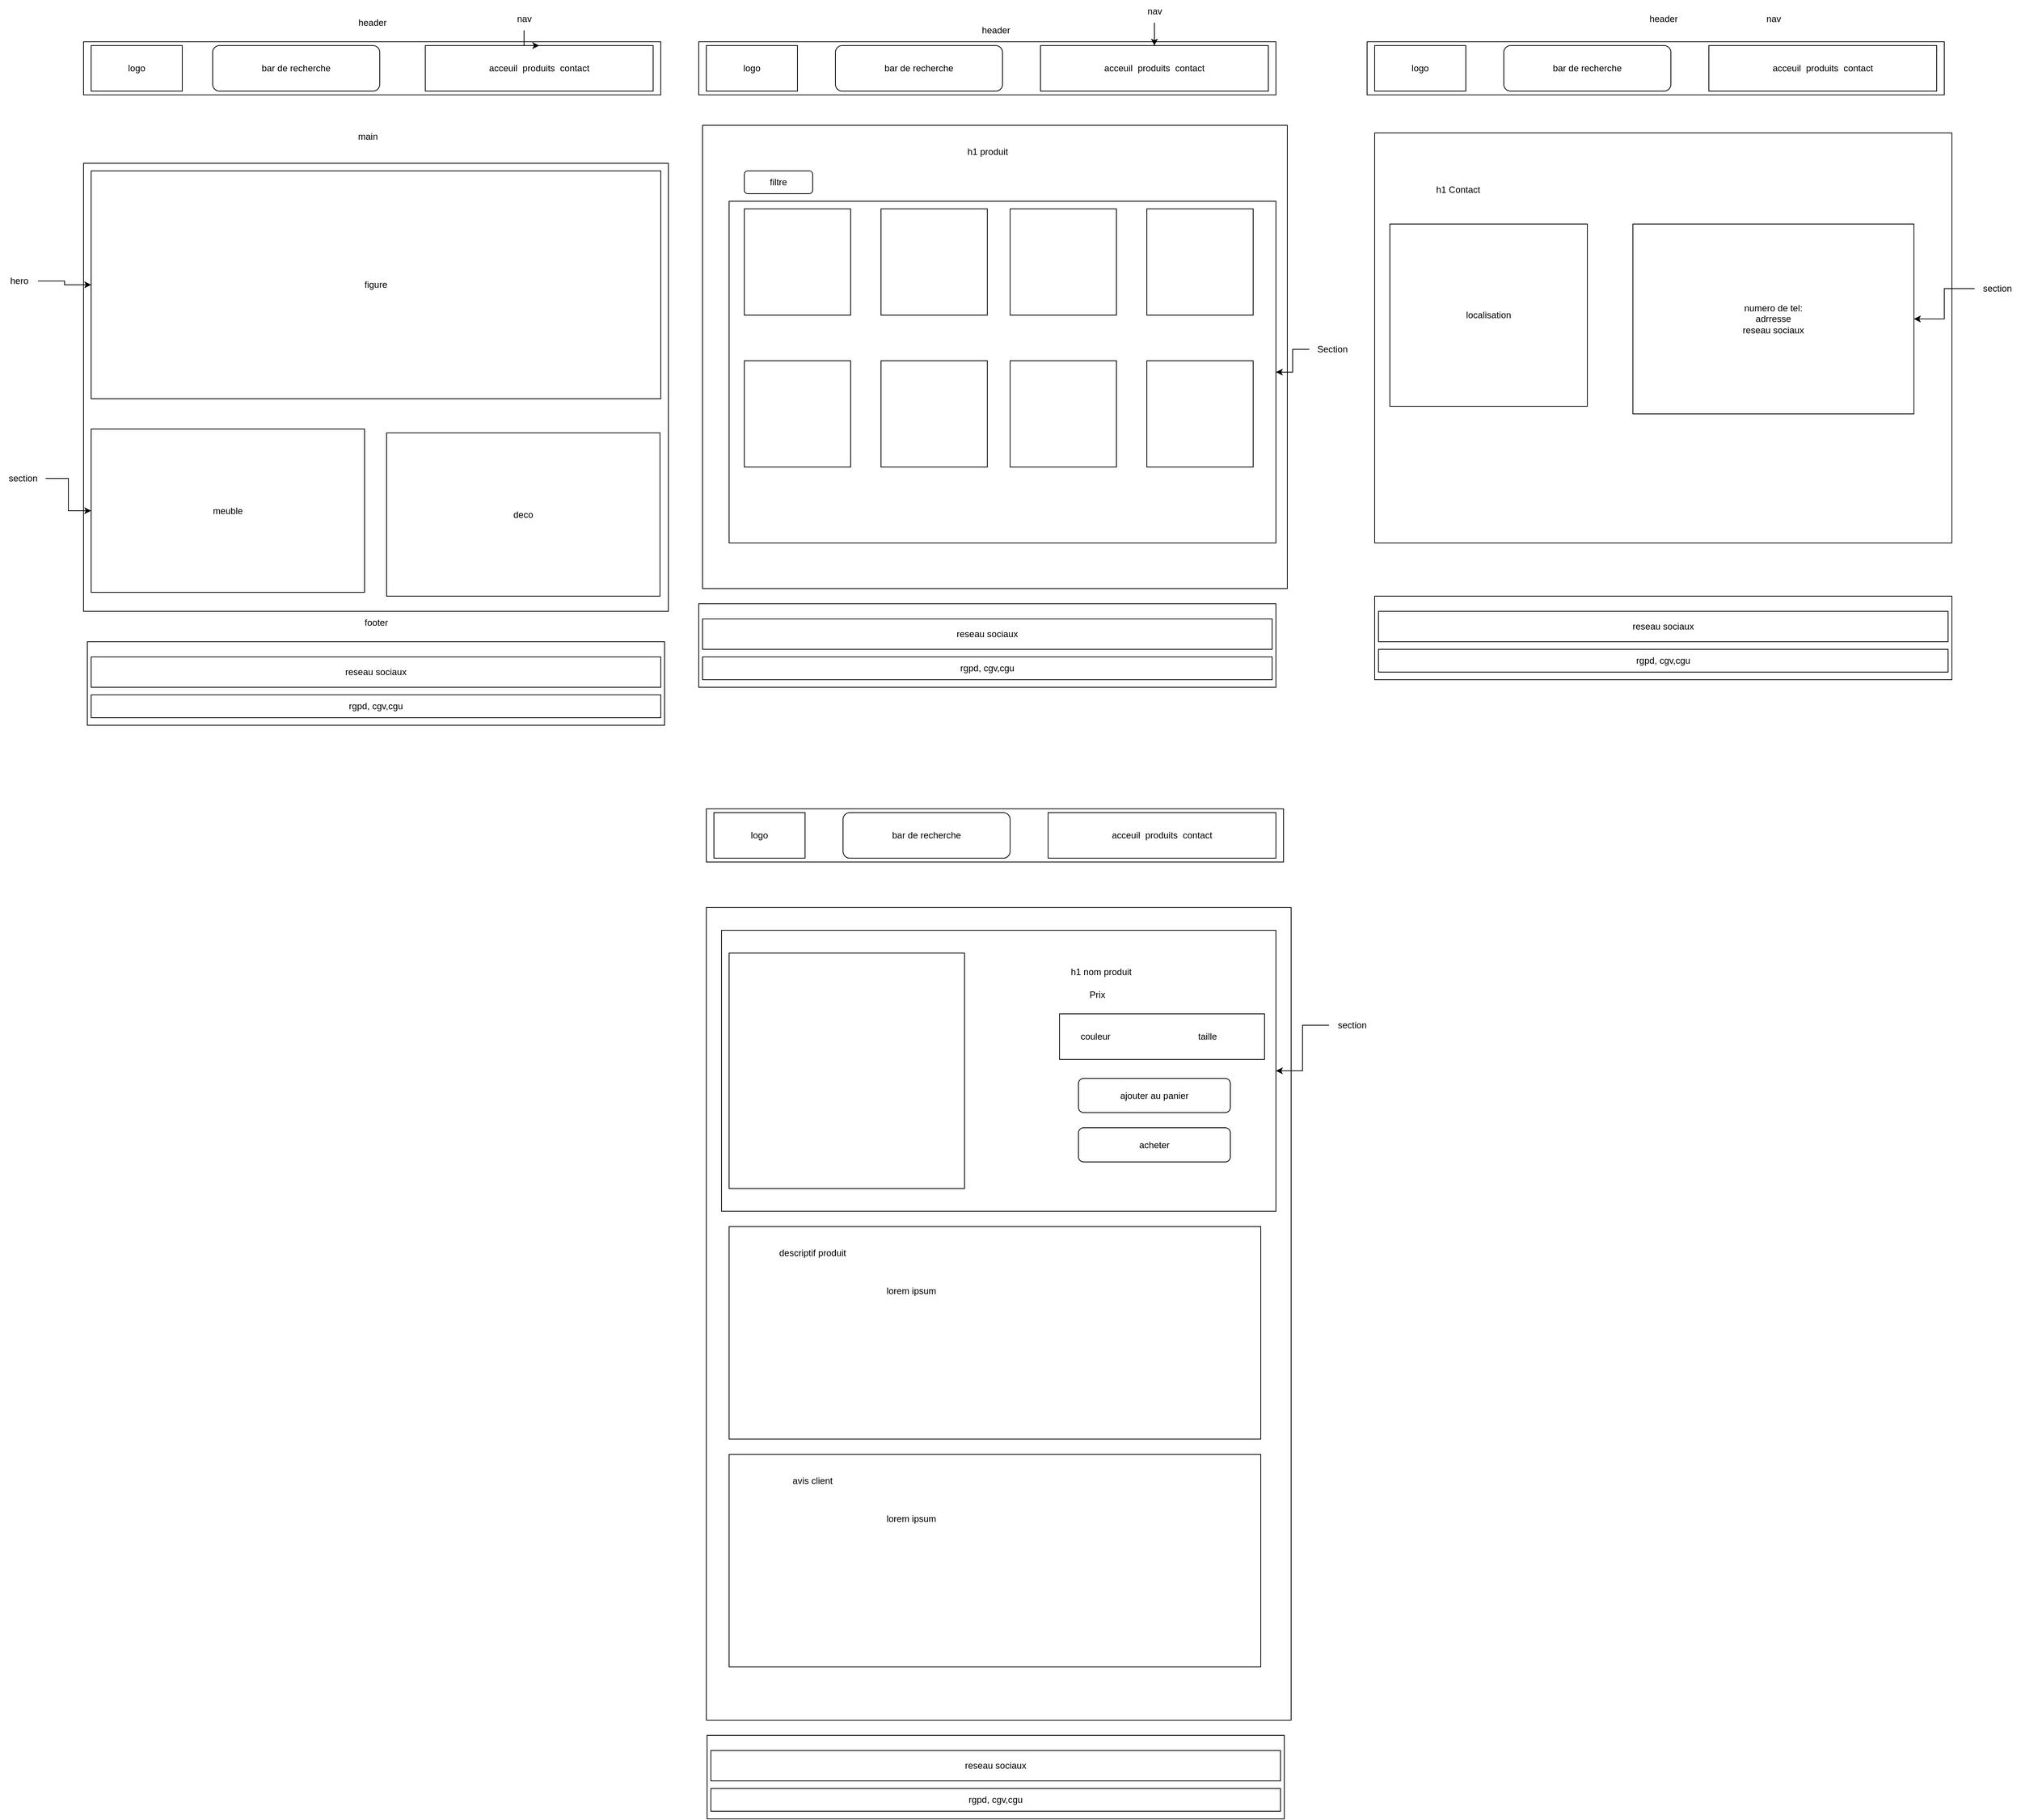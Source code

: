 <mxfile version="20.8.13" type="device"><diagram name="Page-1" id="2JTC2M3qMFXvVSDc1AxX"><mxGraphModel dx="1861" dy="1742" grid="1" gridSize="10" guides="1" tooltips="1" connect="1" arrows="1" fold="1" page="1" pageScale="1" pageWidth="827" pageHeight="1169" math="0" shadow="0"><root><mxCell id="0"/><mxCell id="1" parent="0"/><mxCell id="bksHjUccf_v1KYIcTXDt-26" value="" style="rounded=0;whiteSpace=wrap;html=1;" parent="1" vertex="1"><mxGeometry x="855" y="150" width="770" height="610" as="geometry"/></mxCell><mxCell id="bksHjUccf_v1KYIcTXDt-45" value="" style="rounded=0;whiteSpace=wrap;html=1;" parent="1" vertex="1"><mxGeometry x="890" y="250" width="720" height="450" as="geometry"/></mxCell><mxCell id="bksHjUccf_v1KYIcTXDt-2" value="" style="rounded=0;whiteSpace=wrap;html=1;" parent="1" vertex="1"><mxGeometry x="40" y="40" width="760" height="70" as="geometry"/></mxCell><mxCell id="bksHjUccf_v1KYIcTXDt-3" value="logo" style="rounded=0;whiteSpace=wrap;html=1;" parent="1" vertex="1"><mxGeometry x="50" y="45" width="120" height="60" as="geometry"/></mxCell><mxCell id="bksHjUccf_v1KYIcTXDt-4" value="acceuil&amp;nbsp; produits&amp;nbsp; contact" style="rounded=0;whiteSpace=wrap;html=1;" parent="1" vertex="1"><mxGeometry x="490" y="45" width="300" height="60" as="geometry"/></mxCell><mxCell id="bksHjUccf_v1KYIcTXDt-6" value="bar de recherche" style="rounded=1;whiteSpace=wrap;html=1;" parent="1" vertex="1"><mxGeometry x="210" y="45" width="220" height="60" as="geometry"/></mxCell><mxCell id="bksHjUccf_v1KYIcTXDt-7" value="header" style="text;html=1;align=center;verticalAlign=middle;resizable=0;points=[];autosize=1;strokeColor=none;fillColor=none;" parent="1" vertex="1"><mxGeometry x="390" width="60" height="30" as="geometry"/></mxCell><mxCell id="bksHjUccf_v1KYIcTXDt-8" value="main" style="text;html=1;align=center;verticalAlign=middle;resizable=0;points=[];autosize=1;strokeColor=none;fillColor=none;" parent="1" vertex="1"><mxGeometry x="389" y="150" width="50" height="30" as="geometry"/></mxCell><mxCell id="bksHjUccf_v1KYIcTXDt-9" value="" style="rounded=0;whiteSpace=wrap;html=1;" parent="1" vertex="1"><mxGeometry x="40" y="200" width="770" height="590" as="geometry"/></mxCell><mxCell id="bksHjUccf_v1KYIcTXDt-10" value="figure" style="rounded=0;whiteSpace=wrap;html=1;" parent="1" vertex="1"><mxGeometry x="50" y="210" width="750" height="300" as="geometry"/></mxCell><mxCell id="bksHjUccf_v1KYIcTXDt-11" value="meuble" style="rounded=0;whiteSpace=wrap;html=1;" parent="1" vertex="1"><mxGeometry x="50" y="550" width="360" height="215" as="geometry"/></mxCell><mxCell id="bksHjUccf_v1KYIcTXDt-12" value="deco" style="rounded=0;whiteSpace=wrap;html=1;" parent="1" vertex="1"><mxGeometry x="439" y="555" width="360" height="215" as="geometry"/></mxCell><mxCell id="bksHjUccf_v1KYIcTXDt-14" style="edgeStyle=orthogonalEdgeStyle;rounded=0;orthogonalLoop=1;jettySize=auto;html=1;" parent="1" source="bksHjUccf_v1KYIcTXDt-13" target="bksHjUccf_v1KYIcTXDt-10" edge="1"><mxGeometry relative="1" as="geometry"/></mxCell><mxCell id="bksHjUccf_v1KYIcTXDt-13" value="hero" style="text;html=1;align=center;verticalAlign=middle;resizable=0;points=[];autosize=1;strokeColor=none;fillColor=none;" parent="1" vertex="1"><mxGeometry x="-70" y="340" width="50" height="30" as="geometry"/></mxCell><mxCell id="bksHjUccf_v1KYIcTXDt-16" style="edgeStyle=orthogonalEdgeStyle;rounded=0;orthogonalLoop=1;jettySize=auto;html=1;" parent="1" source="bksHjUccf_v1KYIcTXDt-15" target="bksHjUccf_v1KYIcTXDt-11" edge="1"><mxGeometry relative="1" as="geometry"/></mxCell><mxCell id="bksHjUccf_v1KYIcTXDt-15" value="section" style="text;html=1;align=center;verticalAlign=middle;resizable=0;points=[];autosize=1;strokeColor=none;fillColor=none;" parent="1" vertex="1"><mxGeometry x="-70" y="600" width="60" height="30" as="geometry"/></mxCell><mxCell id="bksHjUccf_v1KYIcTXDt-17" value="" style="rounded=0;whiteSpace=wrap;html=1;" parent="1" vertex="1"><mxGeometry x="45" y="830" width="760" height="110" as="geometry"/></mxCell><mxCell id="bksHjUccf_v1KYIcTXDt-18" value="footer" style="text;html=1;align=center;verticalAlign=middle;resizable=0;points=[];autosize=1;strokeColor=none;fillColor=none;" parent="1" vertex="1"><mxGeometry x="400" y="790" width="50" height="30" as="geometry"/></mxCell><mxCell id="bksHjUccf_v1KYIcTXDt-19" value="reseau sociaux" style="rounded=0;whiteSpace=wrap;html=1;" parent="1" vertex="1"><mxGeometry x="50" y="850" width="750" height="40" as="geometry"/></mxCell><mxCell id="bksHjUccf_v1KYIcTXDt-20" value="rgpd, cgv,cgu" style="rounded=0;whiteSpace=wrap;html=1;" parent="1" vertex="1"><mxGeometry x="50" y="900" width="750" height="30" as="geometry"/></mxCell><mxCell id="bksHjUccf_v1KYIcTXDt-21" value="" style="rounded=0;whiteSpace=wrap;html=1;" parent="1" vertex="1"><mxGeometry x="850" y="40" width="760" height="70" as="geometry"/></mxCell><mxCell id="bksHjUccf_v1KYIcTXDt-22" value="logo" style="rounded=0;whiteSpace=wrap;html=1;" parent="1" vertex="1"><mxGeometry x="860" y="45" width="120" height="60" as="geometry"/></mxCell><mxCell id="bksHjUccf_v1KYIcTXDt-23" value="acceuil&amp;nbsp; produits&amp;nbsp; contact" style="rounded=0;whiteSpace=wrap;html=1;" parent="1" vertex="1"><mxGeometry x="1300" y="45" width="300" height="60" as="geometry"/></mxCell><mxCell id="bksHjUccf_v1KYIcTXDt-24" value="bar de recherche" style="rounded=1;whiteSpace=wrap;html=1;" parent="1" vertex="1"><mxGeometry x="1030" y="45" width="220" height="60" as="geometry"/></mxCell><mxCell id="bksHjUccf_v1KYIcTXDt-25" value="header" style="text;html=1;align=center;verticalAlign=middle;resizable=0;points=[];autosize=1;strokeColor=none;fillColor=none;" parent="1" vertex="1"><mxGeometry x="1211" y="10" width="60" height="30" as="geometry"/></mxCell><mxCell id="bksHjUccf_v1KYIcTXDt-28" value="" style="whiteSpace=wrap;html=1;aspect=fixed;" parent="1" vertex="1"><mxGeometry x="910" y="260" width="140" height="140" as="geometry"/></mxCell><mxCell id="bksHjUccf_v1KYIcTXDt-29" value="" style="whiteSpace=wrap;html=1;aspect=fixed;" parent="1" vertex="1"><mxGeometry x="1090" y="260" width="140" height="140" as="geometry"/></mxCell><mxCell id="bksHjUccf_v1KYIcTXDt-30" value="" style="whiteSpace=wrap;html=1;aspect=fixed;" parent="1" vertex="1"><mxGeometry x="1260" y="260" width="140" height="140" as="geometry"/></mxCell><mxCell id="bksHjUccf_v1KYIcTXDt-31" value="" style="whiteSpace=wrap;html=1;aspect=fixed;" parent="1" vertex="1"><mxGeometry x="1440" y="260" width="140" height="140" as="geometry"/></mxCell><mxCell id="bksHjUccf_v1KYIcTXDt-32" value="" style="whiteSpace=wrap;html=1;aspect=fixed;" parent="1" vertex="1"><mxGeometry x="910" y="460" width="140" height="140" as="geometry"/></mxCell><mxCell id="bksHjUccf_v1KYIcTXDt-33" value="" style="whiteSpace=wrap;html=1;aspect=fixed;" parent="1" vertex="1"><mxGeometry x="1090" y="460" width="140" height="140" as="geometry"/></mxCell><mxCell id="bksHjUccf_v1KYIcTXDt-34" value="" style="whiteSpace=wrap;html=1;aspect=fixed;" parent="1" vertex="1"><mxGeometry x="1260" y="460" width="140" height="140" as="geometry"/></mxCell><mxCell id="bksHjUccf_v1KYIcTXDt-35" value="" style="whiteSpace=wrap;html=1;aspect=fixed;" parent="1" vertex="1"><mxGeometry x="1440" y="460" width="140" height="140" as="geometry"/></mxCell><mxCell id="bksHjUccf_v1KYIcTXDt-36" value="" style="rounded=0;whiteSpace=wrap;html=1;" parent="1" vertex="1"><mxGeometry x="850" y="780" width="760" height="110" as="geometry"/></mxCell><mxCell id="bksHjUccf_v1KYIcTXDt-37" value="reseau sociaux" style="rounded=0;whiteSpace=wrap;html=1;" parent="1" vertex="1"><mxGeometry x="855" y="800" width="750" height="40" as="geometry"/></mxCell><mxCell id="bksHjUccf_v1KYIcTXDt-38" value="rgpd, cgv,cgu" style="rounded=0;whiteSpace=wrap;html=1;" parent="1" vertex="1"><mxGeometry x="855" y="850" width="750" height="30" as="geometry"/></mxCell><mxCell id="bksHjUccf_v1KYIcTXDt-39" value="h1 produit" style="text;html=1;strokeColor=none;fillColor=none;align=center;verticalAlign=middle;whiteSpace=wrap;rounded=0;" parent="1" vertex="1"><mxGeometry x="1170.5" y="170" width="119" height="30" as="geometry"/></mxCell><mxCell id="bksHjUccf_v1KYIcTXDt-40" value="filtre" style="rounded=1;whiteSpace=wrap;html=1;" parent="1" vertex="1"><mxGeometry x="910" y="210" width="90" height="30" as="geometry"/></mxCell><mxCell id="bksHjUccf_v1KYIcTXDt-42" value="" style="edgeStyle=orthogonalEdgeStyle;rounded=0;orthogonalLoop=1;jettySize=auto;html=1;" parent="1" source="bksHjUccf_v1KYIcTXDt-41" target="bksHjUccf_v1KYIcTXDt-4" edge="1"><mxGeometry relative="1" as="geometry"/></mxCell><mxCell id="bksHjUccf_v1KYIcTXDt-41" value="nav" style="text;html=1;align=center;verticalAlign=middle;resizable=0;points=[];autosize=1;strokeColor=none;fillColor=none;" parent="1" vertex="1"><mxGeometry x="600" y="-5" width="40" height="30" as="geometry"/></mxCell><mxCell id="bksHjUccf_v1KYIcTXDt-44" value="" style="edgeStyle=orthogonalEdgeStyle;rounded=0;orthogonalLoop=1;jettySize=auto;html=1;" parent="1" source="bksHjUccf_v1KYIcTXDt-43" target="bksHjUccf_v1KYIcTXDt-23" edge="1"><mxGeometry relative="1" as="geometry"/></mxCell><mxCell id="bksHjUccf_v1KYIcTXDt-43" value="nav&lt;br&gt;" style="text;html=1;align=center;verticalAlign=middle;resizable=0;points=[];autosize=1;strokeColor=none;fillColor=none;" parent="1" vertex="1"><mxGeometry x="1430" y="-15" width="40" height="30" as="geometry"/></mxCell><mxCell id="bksHjUccf_v1KYIcTXDt-47" style="edgeStyle=orthogonalEdgeStyle;rounded=0;orthogonalLoop=1;jettySize=auto;html=1;" parent="1" source="bksHjUccf_v1KYIcTXDt-46" target="bksHjUccf_v1KYIcTXDt-45" edge="1"><mxGeometry relative="1" as="geometry"/></mxCell><mxCell id="bksHjUccf_v1KYIcTXDt-46" value="Section" style="text;html=1;align=center;verticalAlign=middle;resizable=0;points=[];autosize=1;strokeColor=none;fillColor=none;" parent="1" vertex="1"><mxGeometry x="1654" y="430" width="60" height="30" as="geometry"/></mxCell><mxCell id="bksHjUccf_v1KYIcTXDt-48" value="" style="rounded=0;whiteSpace=wrap;html=1;" parent="1" vertex="1"><mxGeometry x="1730" y="40" width="760" height="70" as="geometry"/></mxCell><mxCell id="bksHjUccf_v1KYIcTXDt-49" value="logo" style="rounded=0;whiteSpace=wrap;html=1;" parent="1" vertex="1"><mxGeometry x="1740" y="45" width="120" height="60" as="geometry"/></mxCell><mxCell id="bksHjUccf_v1KYIcTXDt-50" value="acceuil&amp;nbsp; produits&amp;nbsp; contact" style="rounded=0;whiteSpace=wrap;html=1;" parent="1" vertex="1"><mxGeometry x="2180" y="45" width="300" height="60" as="geometry"/></mxCell><mxCell id="bksHjUccf_v1KYIcTXDt-51" value="bar de recherche" style="rounded=1;whiteSpace=wrap;html=1;" parent="1" vertex="1"><mxGeometry x="1910" y="45" width="220" height="60" as="geometry"/></mxCell><mxCell id="bksHjUccf_v1KYIcTXDt-52" value="" style="rounded=0;whiteSpace=wrap;html=1;" parent="1" vertex="1"><mxGeometry x="1740" y="160" width="760" height="540" as="geometry"/></mxCell><mxCell id="bksHjUccf_v1KYIcTXDt-53" value="h1 Contact" style="text;html=1;strokeColor=none;fillColor=none;align=center;verticalAlign=middle;whiteSpace=wrap;rounded=0;" parent="1" vertex="1"><mxGeometry x="1810" y="220" width="80" height="30" as="geometry"/></mxCell><mxCell id="bksHjUccf_v1KYIcTXDt-54" value="localisation" style="rounded=0;whiteSpace=wrap;html=1;" parent="1" vertex="1"><mxGeometry x="1760" y="280" width="260" height="240" as="geometry"/></mxCell><mxCell id="bksHjUccf_v1KYIcTXDt-55" value="numero de tel:&lt;br&gt;adrresse&lt;br&gt;reseau sociaux" style="rounded=0;whiteSpace=wrap;html=1;" parent="1" vertex="1"><mxGeometry x="2080" y="280" width="370" height="250" as="geometry"/></mxCell><mxCell id="bksHjUccf_v1KYIcTXDt-56" value="header" style="text;html=1;align=center;verticalAlign=middle;resizable=0;points=[];autosize=1;strokeColor=none;fillColor=none;" parent="1" vertex="1"><mxGeometry x="2090" y="-5" width="60" height="30" as="geometry"/></mxCell><mxCell id="bksHjUccf_v1KYIcTXDt-57" value="nav&lt;br&gt;" style="text;html=1;align=center;verticalAlign=middle;resizable=0;points=[];autosize=1;strokeColor=none;fillColor=none;" parent="1" vertex="1"><mxGeometry x="2245" y="-5" width="40" height="30" as="geometry"/></mxCell><mxCell id="bksHjUccf_v1KYIcTXDt-59" style="edgeStyle=orthogonalEdgeStyle;rounded=0;orthogonalLoop=1;jettySize=auto;html=1;" parent="1" source="bksHjUccf_v1KYIcTXDt-58" target="bksHjUccf_v1KYIcTXDt-55" edge="1"><mxGeometry relative="1" as="geometry"/></mxCell><mxCell id="bksHjUccf_v1KYIcTXDt-58" value="section" style="text;html=1;strokeColor=none;fillColor=none;align=center;verticalAlign=middle;whiteSpace=wrap;rounded=0;" parent="1" vertex="1"><mxGeometry x="2530" y="350" width="60" height="30" as="geometry"/></mxCell><mxCell id="bksHjUccf_v1KYIcTXDt-60" value="" style="rounded=0;whiteSpace=wrap;html=1;" parent="1" vertex="1"><mxGeometry x="1740" y="770" width="760" height="110" as="geometry"/></mxCell><mxCell id="bksHjUccf_v1KYIcTXDt-61" value="reseau sociaux" style="rounded=0;whiteSpace=wrap;html=1;" parent="1" vertex="1"><mxGeometry x="1745" y="790" width="750" height="40" as="geometry"/></mxCell><mxCell id="bksHjUccf_v1KYIcTXDt-62" value="rgpd, cgv,cgu" style="rounded=0;whiteSpace=wrap;html=1;" parent="1" vertex="1"><mxGeometry x="1745" y="840" width="750" height="30" as="geometry"/></mxCell><mxCell id="bksHjUccf_v1KYIcTXDt-63" value="" style="rounded=0;whiteSpace=wrap;html=1;" parent="1" vertex="1"><mxGeometry x="860" y="1050" width="760" height="70" as="geometry"/></mxCell><mxCell id="bksHjUccf_v1KYIcTXDt-64" value="logo" style="rounded=0;whiteSpace=wrap;html=1;" parent="1" vertex="1"><mxGeometry x="870" y="1055" width="120" height="60" as="geometry"/></mxCell><mxCell id="bksHjUccf_v1KYIcTXDt-65" value="acceuil&amp;nbsp; produits&amp;nbsp; contact" style="rounded=0;whiteSpace=wrap;html=1;" parent="1" vertex="1"><mxGeometry x="1310" y="1055" width="300" height="60" as="geometry"/></mxCell><mxCell id="bksHjUccf_v1KYIcTXDt-66" value="bar de recherche" style="rounded=1;whiteSpace=wrap;html=1;" parent="1" vertex="1"><mxGeometry x="1040" y="1055" width="220" height="60" as="geometry"/></mxCell><mxCell id="bksHjUccf_v1KYIcTXDt-68" value="" style="rounded=0;whiteSpace=wrap;html=1;" parent="1" vertex="1"><mxGeometry x="860" y="1180" width="770" height="1070" as="geometry"/></mxCell><mxCell id="bksHjUccf_v1KYIcTXDt-78" value="" style="rounded=0;whiteSpace=wrap;html=1;" parent="1" vertex="1"><mxGeometry x="890" y="1600" width="700" height="280" as="geometry"/></mxCell><mxCell id="bksHjUccf_v1KYIcTXDt-77" value="descriptif produit" style="text;html=1;strokeColor=none;fillColor=none;align=center;verticalAlign=middle;whiteSpace=wrap;rounded=0;" parent="1" vertex="1"><mxGeometry x="920" y="1620" width="160" height="30" as="geometry"/></mxCell><mxCell id="bksHjUccf_v1KYIcTXDt-79" value="lorem ipsum" style="text;html=1;strokeColor=none;fillColor=none;align=center;verticalAlign=middle;whiteSpace=wrap;rounded=0;" parent="1" vertex="1"><mxGeometry x="950" y="1670" width="360" height="30" as="geometry"/></mxCell><mxCell id="bksHjUccf_v1KYIcTXDt-83" value="" style="rounded=0;whiteSpace=wrap;html=1;" parent="1" vertex="1"><mxGeometry x="890" y="1900" width="700" height="280" as="geometry"/></mxCell><mxCell id="bksHjUccf_v1KYIcTXDt-84" value="avis client" style="text;html=1;strokeColor=none;fillColor=none;align=center;verticalAlign=middle;whiteSpace=wrap;rounded=0;" parent="1" vertex="1"><mxGeometry x="920" y="1920" width="160" height="30" as="geometry"/></mxCell><mxCell id="bksHjUccf_v1KYIcTXDt-85" value="lorem ipsum" style="text;html=1;strokeColor=none;fillColor=none;align=center;verticalAlign=middle;whiteSpace=wrap;rounded=0;" parent="1" vertex="1"><mxGeometry x="950" y="1970" width="360" height="30" as="geometry"/></mxCell><mxCell id="bksHjUccf_v1KYIcTXDt-86" value="" style="rounded=0;whiteSpace=wrap;html=1;" parent="1" vertex="1"><mxGeometry x="880" y="1210" width="730" height="370" as="geometry"/></mxCell><mxCell id="bksHjUccf_v1KYIcTXDt-69" value="" style="whiteSpace=wrap;html=1;aspect=fixed;" parent="1" vertex="1"><mxGeometry x="890" y="1240" width="310" height="310" as="geometry"/></mxCell><mxCell id="bksHjUccf_v1KYIcTXDt-80" value="" style="rounded=0;whiteSpace=wrap;html=1;" parent="1" vertex="1"><mxGeometry x="1325" y="1320" width="270" height="60" as="geometry"/></mxCell><mxCell id="bksHjUccf_v1KYIcTXDt-70" value="h1 nom produit" style="text;html=1;strokeColor=none;fillColor=none;align=center;verticalAlign=middle;whiteSpace=wrap;rounded=0;" parent="1" vertex="1"><mxGeometry x="1325" y="1250" width="110" height="30" as="geometry"/></mxCell><mxCell id="bksHjUccf_v1KYIcTXDt-73" value="Prix" style="text;html=1;strokeColor=none;fillColor=none;align=center;verticalAlign=middle;whiteSpace=wrap;rounded=0;" parent="1" vertex="1"><mxGeometry x="1320" y="1280" width="110" height="30" as="geometry"/></mxCell><mxCell id="bksHjUccf_v1KYIcTXDt-74" value="ajouter au panier" style="rounded=1;whiteSpace=wrap;html=1;" parent="1" vertex="1"><mxGeometry x="1350" y="1405" width="200" height="45" as="geometry"/></mxCell><mxCell id="bksHjUccf_v1KYIcTXDt-76" value="acheter" style="rounded=1;whiteSpace=wrap;html=1;" parent="1" vertex="1"><mxGeometry x="1350" y="1470" width="200" height="45" as="geometry"/></mxCell><mxCell id="bksHjUccf_v1KYIcTXDt-72" value="couleur" style="text;html=1;strokeColor=none;fillColor=none;align=center;verticalAlign=middle;whiteSpace=wrap;rounded=0;" parent="1" vertex="1"><mxGeometry x="1330" y="1335" width="85" height="30" as="geometry"/></mxCell><mxCell id="bksHjUccf_v1KYIcTXDt-71" value="taille" style="text;html=1;strokeColor=none;fillColor=none;align=center;verticalAlign=middle;whiteSpace=wrap;rounded=0;" parent="1" vertex="1"><mxGeometry x="1465" y="1335" width="110" height="30" as="geometry"/></mxCell><mxCell id="bksHjUccf_v1KYIcTXDt-88" style="edgeStyle=orthogonalEdgeStyle;rounded=0;orthogonalLoop=1;jettySize=auto;html=1;" parent="1" source="bksHjUccf_v1KYIcTXDt-87" target="bksHjUccf_v1KYIcTXDt-86" edge="1"><mxGeometry relative="1" as="geometry"/></mxCell><mxCell id="bksHjUccf_v1KYIcTXDt-87" value="section" style="text;html=1;align=center;verticalAlign=middle;resizable=0;points=[];autosize=1;strokeColor=none;fillColor=none;" parent="1" vertex="1"><mxGeometry x="1680" y="1320" width="60" height="30" as="geometry"/></mxCell><mxCell id="bksHjUccf_v1KYIcTXDt-89" value="" style="rounded=0;whiteSpace=wrap;html=1;" parent="1" vertex="1"><mxGeometry x="861" y="2270" width="760" height="110" as="geometry"/></mxCell><mxCell id="bksHjUccf_v1KYIcTXDt-90" value="reseau sociaux" style="rounded=0;whiteSpace=wrap;html=1;" parent="1" vertex="1"><mxGeometry x="866" y="2290" width="750" height="40" as="geometry"/></mxCell><mxCell id="bksHjUccf_v1KYIcTXDt-91" value="rgpd, cgv,cgu" style="rounded=0;whiteSpace=wrap;html=1;" parent="1" vertex="1"><mxGeometry x="866" y="2340" width="750" height="30" as="geometry"/></mxCell></root></mxGraphModel></diagram></mxfile>
